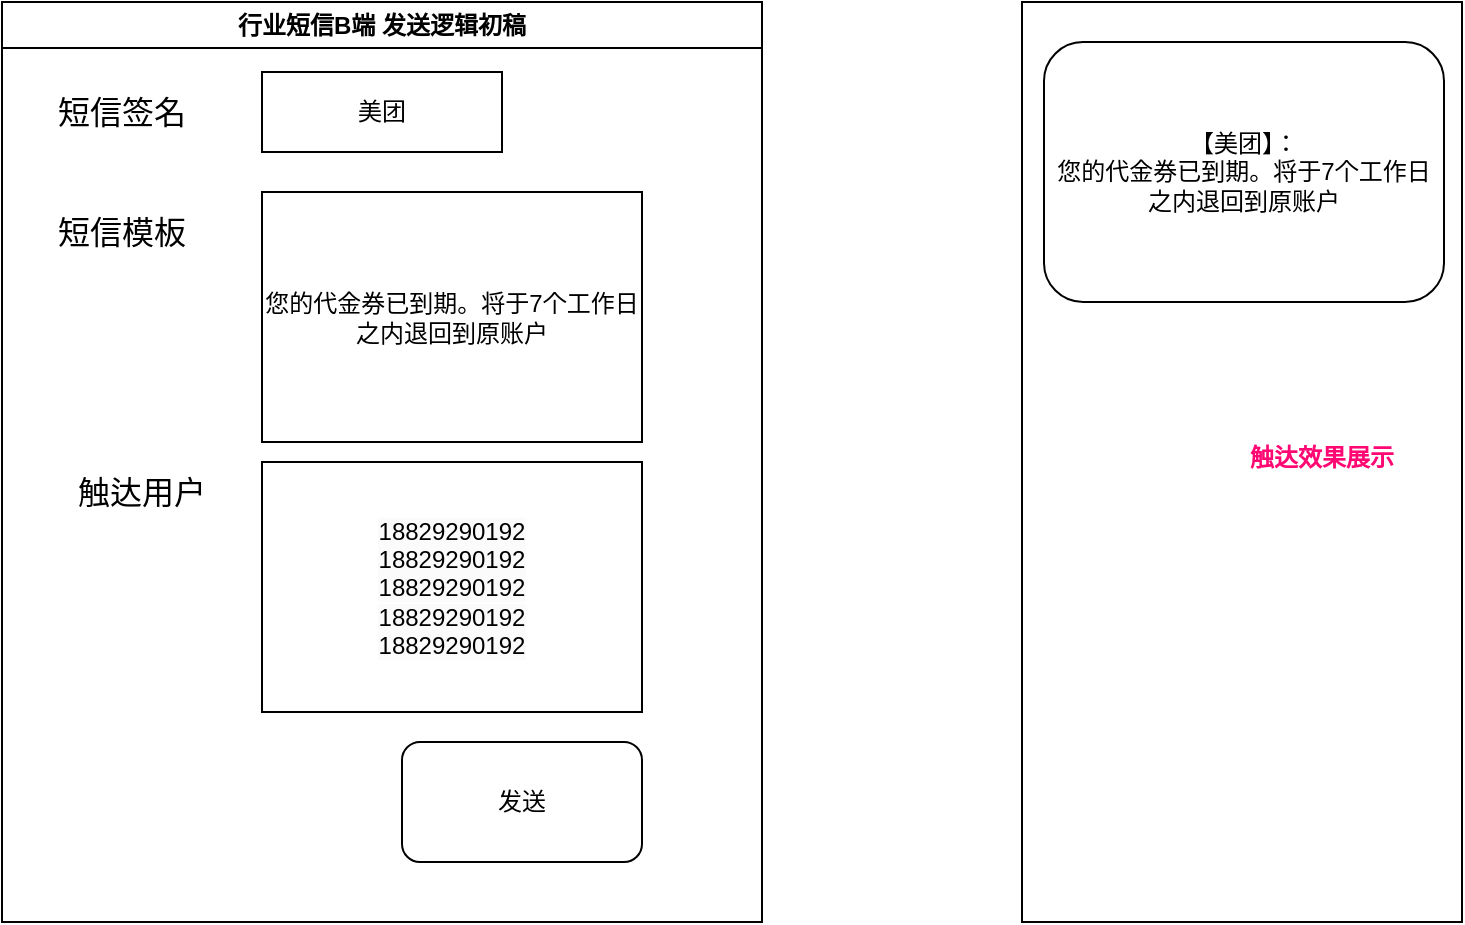 <mxfile version="21.3.4" type="github">
  <diagram name="Page-1" id="03018318-947c-dd8e-b7a3-06fadd420f32">
    <mxGraphModel dx="1026" dy="660" grid="1" gridSize="10" guides="1" tooltips="1" connect="1" arrows="1" fold="1" page="1" pageScale="1" pageWidth="1100" pageHeight="850" background="#ffffff" math="0" shadow="0">
      <root>
        <mxCell id="0" />
        <mxCell id="1" parent="0" />
        <mxCell id="g4qoev4n9iwd7cTQDGb7-4" value="行业短信B端 发送逻辑初稿" style="swimlane;whiteSpace=wrap;html=1;" vertex="1" parent="1">
          <mxGeometry x="90" y="130" width="380" height="460" as="geometry" />
        </mxCell>
        <mxCell id="g4qoev4n9iwd7cTQDGb7-6" value="&lt;font style=&quot;font-size: 16px;&quot;&gt;短信签名&lt;/font&gt;" style="text;html=1;strokeColor=none;fillColor=none;align=center;verticalAlign=middle;whiteSpace=wrap;rounded=0;" vertex="1" parent="g4qoev4n9iwd7cTQDGb7-4">
          <mxGeometry y="30" width="120" height="50" as="geometry" />
        </mxCell>
        <mxCell id="g4qoev4n9iwd7cTQDGb7-7" value="美团" style="rounded=0;whiteSpace=wrap;html=1;" vertex="1" parent="g4qoev4n9iwd7cTQDGb7-4">
          <mxGeometry x="130" y="35" width="120" height="40" as="geometry" />
        </mxCell>
        <mxCell id="g4qoev4n9iwd7cTQDGb7-9" value="&lt;font style=&quot;font-size: 16px;&quot;&gt;短信模板&lt;/font&gt;" style="text;html=1;strokeColor=none;fillColor=none;align=center;verticalAlign=middle;whiteSpace=wrap;rounded=0;" vertex="1" parent="g4qoev4n9iwd7cTQDGb7-4">
          <mxGeometry y="90" width="120" height="50" as="geometry" />
        </mxCell>
        <mxCell id="g4qoev4n9iwd7cTQDGb7-10" value="您的代金券已到期。将于7个工作日之内退回到原账户" style="rounded=0;whiteSpace=wrap;html=1;" vertex="1" parent="g4qoev4n9iwd7cTQDGb7-4">
          <mxGeometry x="130" y="95" width="190" height="125" as="geometry" />
        </mxCell>
        <mxCell id="g4qoev4n9iwd7cTQDGb7-11" value="&lt;span style=&quot;font-size: 16px;&quot;&gt;触达用户&lt;/span&gt;" style="text;html=1;strokeColor=none;fillColor=none;align=center;verticalAlign=middle;whiteSpace=wrap;rounded=0;" vertex="1" parent="g4qoev4n9iwd7cTQDGb7-4">
          <mxGeometry x="10" y="220" width="120" height="50" as="geometry" />
        </mxCell>
        <mxCell id="g4qoev4n9iwd7cTQDGb7-12" value="&lt;span style=&quot;color: rgb(0, 0, 0); font-family: Helvetica; font-size: 12px; font-style: normal; font-variant-ligatures: normal; font-variant-caps: normal; font-weight: 400; letter-spacing: normal; orphans: 2; text-align: center; text-indent: 0px; text-transform: none; widows: 2; word-spacing: 0px; -webkit-text-stroke-width: 0px; background-color: rgb(251, 251, 251); text-decoration-thickness: initial; text-decoration-style: initial; text-decoration-color: initial; float: none; display: inline !important;&quot;&gt;18829290192&lt;br&gt;18829290192&lt;br&gt;18829290192&lt;br&gt;18829290192&lt;br&gt;18829290192&lt;br&gt;&lt;/span&gt;" style="rounded=0;whiteSpace=wrap;html=1;" vertex="1" parent="g4qoev4n9iwd7cTQDGb7-4">
          <mxGeometry x="130" y="230" width="190" height="125" as="geometry" />
        </mxCell>
        <mxCell id="g4qoev4n9iwd7cTQDGb7-13" value="发送" style="rounded=1;whiteSpace=wrap;html=1;" vertex="1" parent="g4qoev4n9iwd7cTQDGb7-4">
          <mxGeometry x="200" y="370" width="120" height="60" as="geometry" />
        </mxCell>
        <mxCell id="g4qoev4n9iwd7cTQDGb7-17" value="" style="rounded=0;whiteSpace=wrap;html=1;" vertex="1" parent="1">
          <mxGeometry x="600" y="130" width="220" height="460" as="geometry" />
        </mxCell>
        <mxCell id="g4qoev4n9iwd7cTQDGb7-18" value="【美团】：&lt;br&gt;您的代金券已到期。将于7个工作日之内退回到原账户" style="rounded=1;whiteSpace=wrap;html=1;" vertex="1" parent="1">
          <mxGeometry x="611" y="150" width="200" height="130" as="geometry" />
        </mxCell>
        <mxCell id="g4qoev4n9iwd7cTQDGb7-19" value="&lt;b&gt;&lt;font color=&quot;#ff0873&quot;&gt;触达效果展示&lt;/font&gt;&lt;/b&gt;" style="text;html=1;strokeColor=none;fillColor=none;align=center;verticalAlign=middle;whiteSpace=wrap;rounded=0;" vertex="1" parent="1">
          <mxGeometry x="700" y="345" width="100" height="25" as="geometry" />
        </mxCell>
      </root>
    </mxGraphModel>
  </diagram>
</mxfile>
